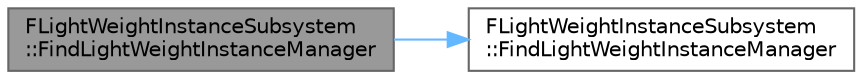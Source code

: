digraph "FLightWeightInstanceSubsystem::FindLightWeightInstanceManager"
{
 // INTERACTIVE_SVG=YES
 // LATEX_PDF_SIZE
  bgcolor="transparent";
  edge [fontname=Helvetica,fontsize=10,labelfontname=Helvetica,labelfontsize=10];
  node [fontname=Helvetica,fontsize=10,shape=box,height=0.2,width=0.4];
  rankdir="LR";
  Node1 [id="Node000001",label="FLightWeightInstanceSubsystem\l::FindLightWeightInstanceManager",height=0.2,width=0.4,color="gray40", fillcolor="grey60", style="filled", fontcolor="black",tooltip=" "];
  Node1 -> Node2 [id="edge1_Node000001_Node000002",color="steelblue1",style="solid",tooltip=" "];
  Node2 [id="Node000002",label="FLightWeightInstanceSubsystem\l::FindLightWeightInstanceManager",height=0.2,width=0.4,color="grey40", fillcolor="white", style="filled",URL="$dd/d1d/structFLightWeightInstanceSubsystem.html#a0d615109420882c1b3125e51e9b7332a",tooltip=" "];
}
